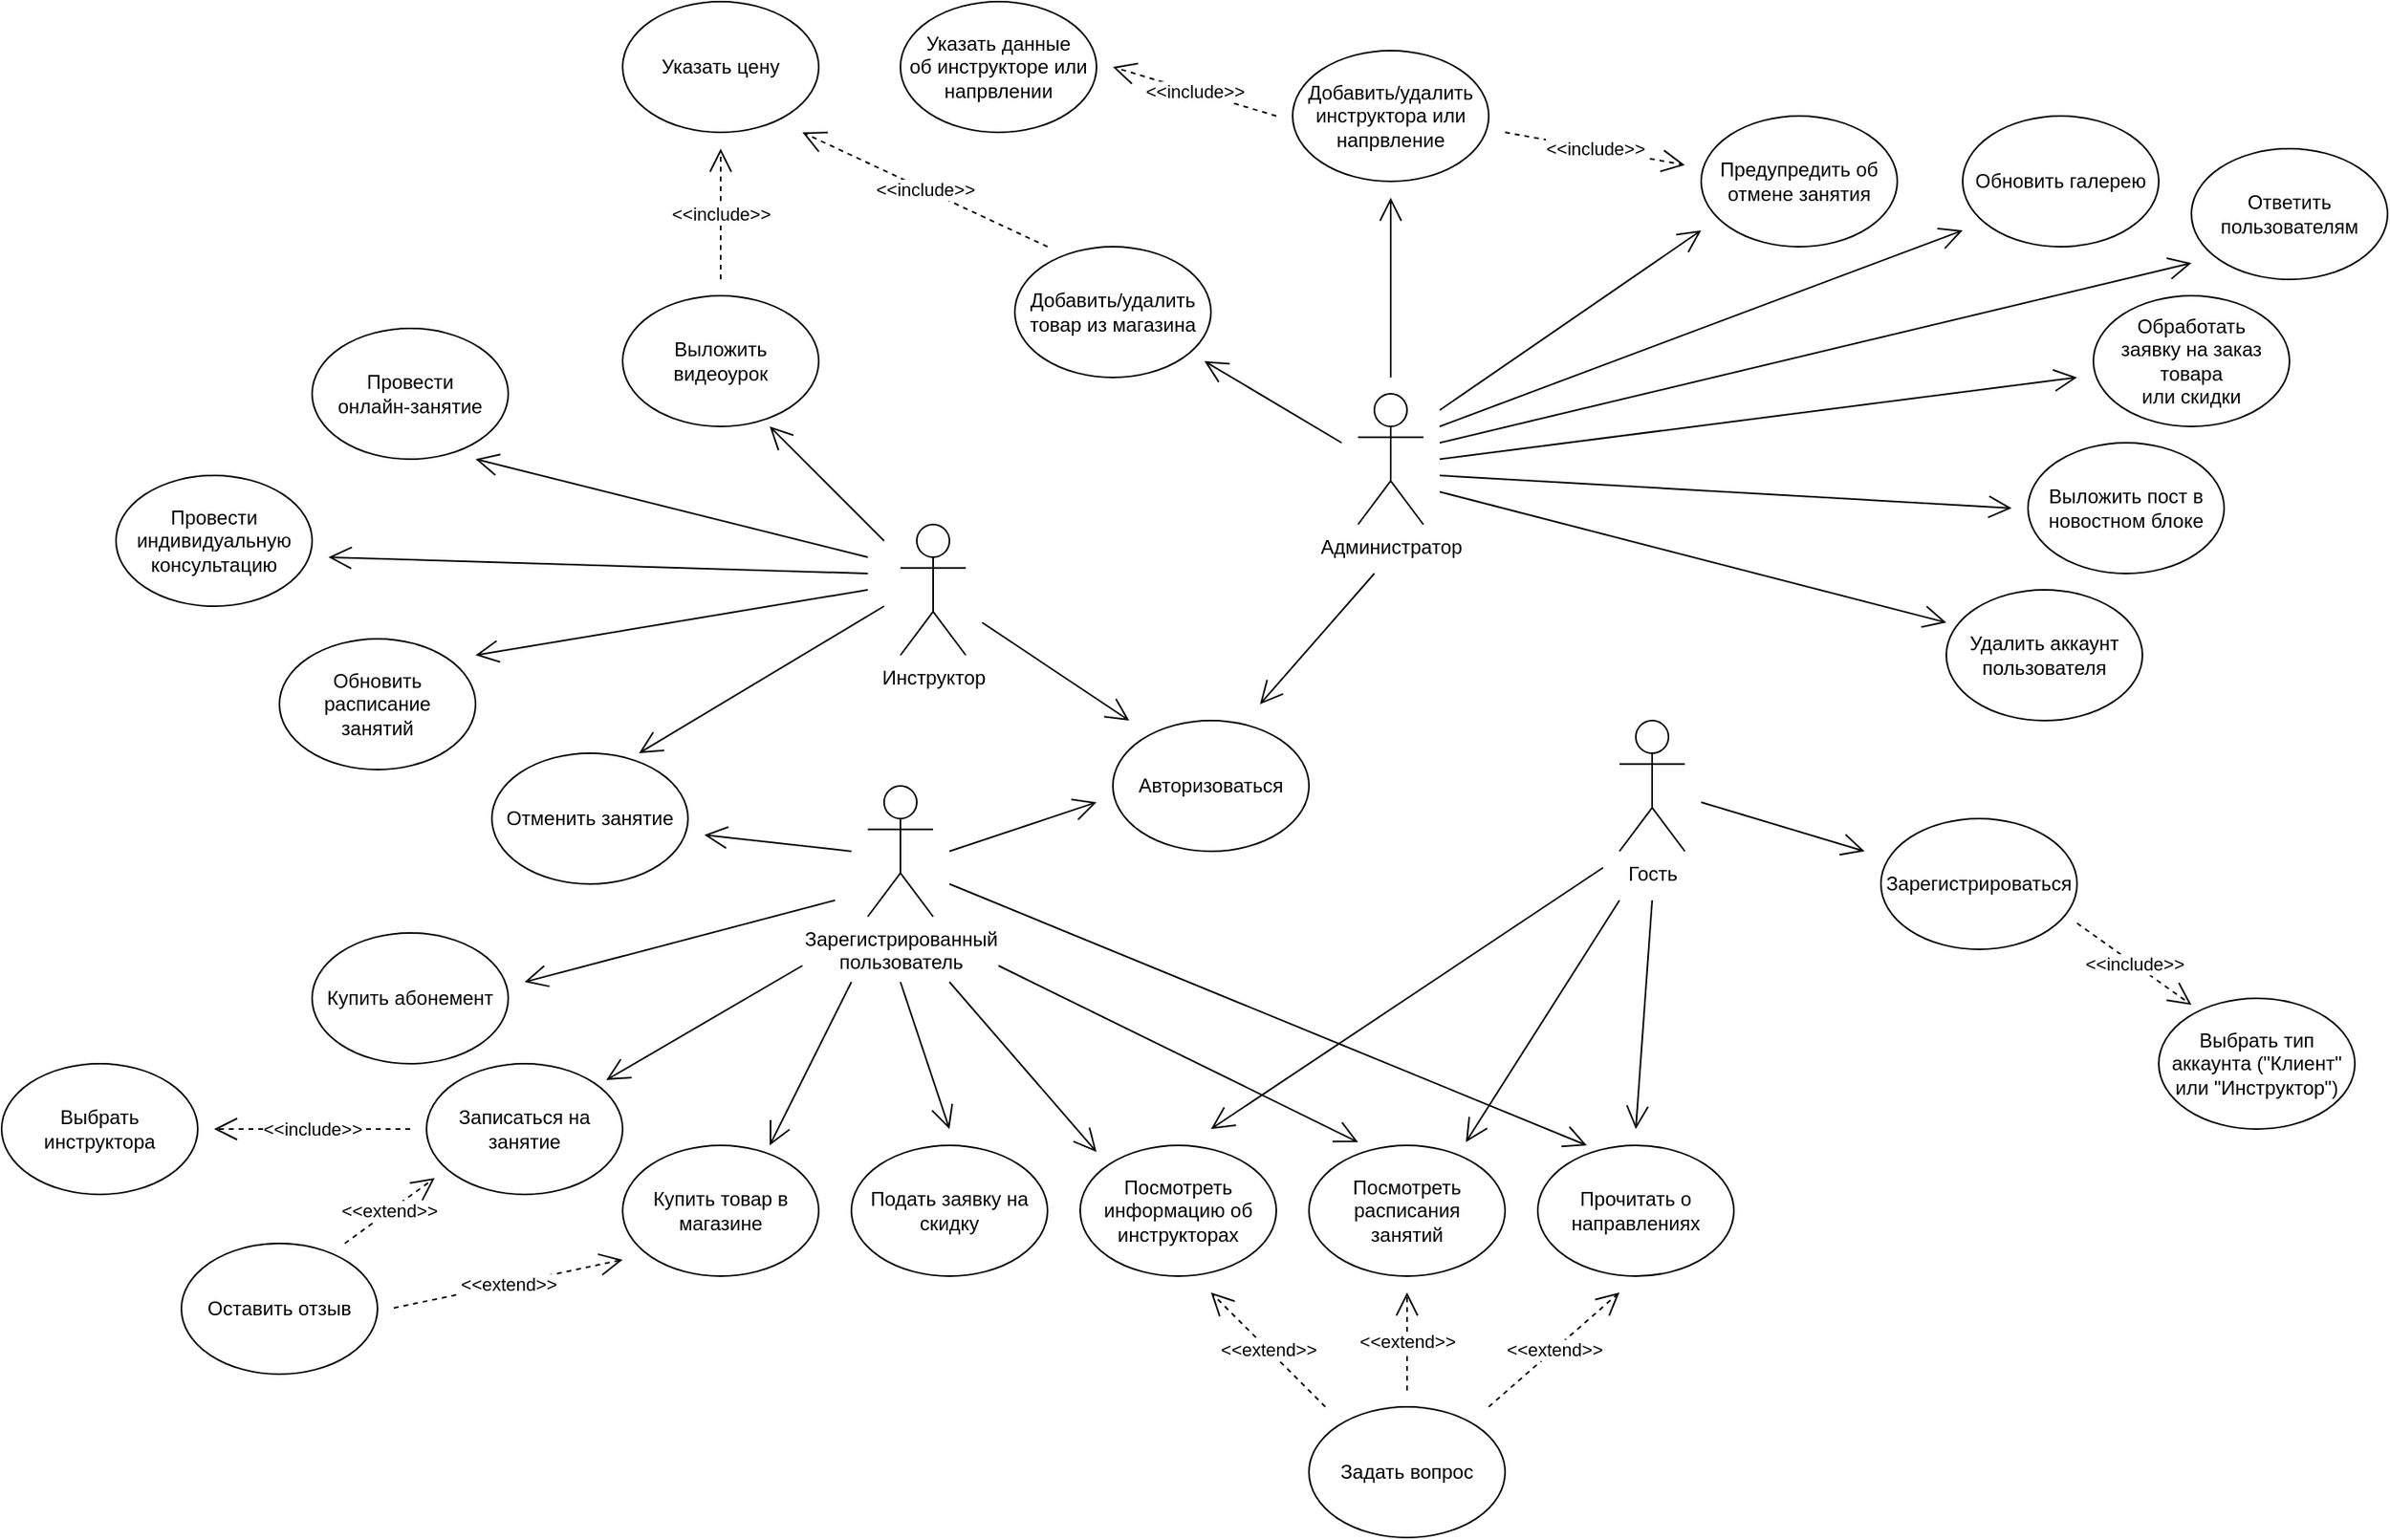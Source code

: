 <mxfile version="20.8.16" type="device"><diagram name="Страница 1" id="suJ6lPrdX7A36IhlEwM7"><mxGraphModel dx="558" dy="1098" grid="1" gridSize="10" guides="1" tooltips="1" connect="1" arrows="1" fold="1" page="0" pageScale="1" pageWidth="827" pageHeight="1169" math="0" shadow="0"><root><mxCell id="0"/><mxCell id="1" parent="0"/><mxCell id="IXhY7xGtOvZ-ipv6pGqE-4" value="Зарегистрироваться" style="ellipse;whiteSpace=wrap;html=1;" vertex="1" parent="1"><mxGeometry x="2120" y="260" width="120" height="80" as="geometry"/></mxCell><mxCell id="IXhY7xGtOvZ-ipv6pGqE-6" value="Посмотреть информацию об инструкторах" style="ellipse;whiteSpace=wrap;html=1;" vertex="1" parent="1"><mxGeometry x="1630" y="460" width="120" height="80" as="geometry"/></mxCell><mxCell id="IXhY7xGtOvZ-ipv6pGqE-7" value="Посмотреть расписания&lt;br&gt;занятий" style="ellipse;whiteSpace=wrap;html=1;" vertex="1" parent="1"><mxGeometry x="1770" y="460" width="120" height="80" as="geometry"/></mxCell><mxCell id="IXhY7xGtOvZ-ipv6pGqE-9" value="Купить абонемент" style="ellipse;whiteSpace=wrap;html=1;" vertex="1" parent="1"><mxGeometry x="1160" y="330" width="120" height="80" as="geometry"/></mxCell><mxCell id="IXhY7xGtOvZ-ipv6pGqE-10" value="Записаться на занятие" style="ellipse;whiteSpace=wrap;html=1;" vertex="1" parent="1"><mxGeometry x="1230" y="410" width="120" height="80" as="geometry"/></mxCell><mxCell id="IXhY7xGtOvZ-ipv6pGqE-11" value="Оставить отзыв" style="ellipse;whiteSpace=wrap;html=1;" vertex="1" parent="1"><mxGeometry x="1080" y="520" width="120" height="80" as="geometry"/></mxCell><mxCell id="IXhY7xGtOvZ-ipv6pGqE-14" value="Авторизоваться" style="ellipse;whiteSpace=wrap;html=1;" vertex="1" parent="1"><mxGeometry x="1650" y="200" width="120" height="80" as="geometry"/></mxCell><mxCell id="IXhY7xGtOvZ-ipv6pGqE-15" value="Добавить/удалить инструктора или напрвление" style="ellipse;whiteSpace=wrap;html=1;" vertex="1" parent="1"><mxGeometry x="1760" y="-210" width="120" height="80" as="geometry"/></mxCell><mxCell id="IXhY7xGtOvZ-ipv6pGqE-16" value="Выложить пост в новостном блоке" style="ellipse;whiteSpace=wrap;html=1;" vertex="1" parent="1"><mxGeometry x="2210" y="30" width="120" height="80" as="geometry"/></mxCell><mxCell id="IXhY7xGtOvZ-ipv6pGqE-17" value="Обновить расписание&lt;br&gt;занятий" style="ellipse;whiteSpace=wrap;html=1;" vertex="1" parent="1"><mxGeometry x="1140" y="150" width="120" height="80" as="geometry"/></mxCell><mxCell id="IXhY7xGtOvZ-ipv6pGqE-19" value="Выложить&lt;br&gt;видеоурок" style="ellipse;whiteSpace=wrap;html=1;" vertex="1" parent="1"><mxGeometry x="1350" y="-60" width="120" height="80" as="geometry"/></mxCell><mxCell id="IXhY7xGtOvZ-ipv6pGqE-20" value="Указать цену" style="ellipse;whiteSpace=wrap;html=1;" vertex="1" parent="1"><mxGeometry x="1350" y="-240" width="120" height="80" as="geometry"/></mxCell><mxCell id="IXhY7xGtOvZ-ipv6pGqE-22" value="Добавить/удалить&lt;br&gt;товар из магазина" style="ellipse;whiteSpace=wrap;html=1;" vertex="1" parent="1"><mxGeometry x="1590" y="-90" width="120" height="80" as="geometry"/></mxCell><mxCell id="IXhY7xGtOvZ-ipv6pGqE-23" value="Купить товар в магазине" style="ellipse;whiteSpace=wrap;html=1;" vertex="1" parent="1"><mxGeometry x="1350" y="460" width="120" height="80" as="geometry"/></mxCell><mxCell id="IXhY7xGtOvZ-ipv6pGqE-24" value="Удалить аккаунт пользователя" style="ellipse;whiteSpace=wrap;html=1;" vertex="1" parent="1"><mxGeometry x="2160" y="120" width="120" height="80" as="geometry"/></mxCell><mxCell id="IXhY7xGtOvZ-ipv6pGqE-25" value="Подать заявку на скидку" style="ellipse;whiteSpace=wrap;html=1;" vertex="1" parent="1"><mxGeometry x="1490" y="460" width="120" height="80" as="geometry"/></mxCell><mxCell id="IXhY7xGtOvZ-ipv6pGqE-26" value="Выбрать инструктора" style="ellipse;whiteSpace=wrap;html=1;" vertex="1" parent="1"><mxGeometry x="970" y="410" width="120" height="80" as="geometry"/></mxCell><mxCell id="IXhY7xGtOvZ-ipv6pGqE-27" value="Провести&lt;br&gt;онлайн-занятие" style="ellipse;whiteSpace=wrap;html=1;" vertex="1" parent="1"><mxGeometry x="1160" y="-40" width="120" height="80" as="geometry"/></mxCell><mxCell id="IXhY7xGtOvZ-ipv6pGqE-29" value="Выбрать тип аккаунта (&quot;Клиент&quot; или &quot;Инструктор&quot;)" style="ellipse;whiteSpace=wrap;html=1;" vertex="1" parent="1"><mxGeometry x="2290" y="370" width="120" height="80" as="geometry"/></mxCell><mxCell id="IXhY7xGtOvZ-ipv6pGqE-30" value="Провести индивидуальную консультацию" style="ellipse;whiteSpace=wrap;html=1;" vertex="1" parent="1"><mxGeometry x="1040" y="50" width="120" height="80" as="geometry"/></mxCell><mxCell id="IXhY7xGtOvZ-ipv6pGqE-31" value="Отменить занятие" style="ellipse;whiteSpace=wrap;html=1;" vertex="1" parent="1"><mxGeometry x="1270" y="220" width="120" height="80" as="geometry"/></mxCell><mxCell id="IXhY7xGtOvZ-ipv6pGqE-32" value="Предупредить об отмене занятия" style="ellipse;whiteSpace=wrap;html=1;" vertex="1" parent="1"><mxGeometry x="2010" y="-170" width="120" height="80" as="geometry"/></mxCell><mxCell id="IXhY7xGtOvZ-ipv6pGqE-36" value="Прочитать о направлениях" style="ellipse;whiteSpace=wrap;html=1;" vertex="1" parent="1"><mxGeometry x="1910" y="460" width="120" height="80" as="geometry"/></mxCell><mxCell id="IXhY7xGtOvZ-ipv6pGqE-37" value="Обновить галерею" style="ellipse;whiteSpace=wrap;html=1;" vertex="1" parent="1"><mxGeometry x="2170" y="-170" width="120" height="80" as="geometry"/></mxCell><mxCell id="IXhY7xGtOvZ-ipv6pGqE-38" value="Указать данные&lt;br&gt;об инструкторе или напрвлении" style="ellipse;whiteSpace=wrap;html=1;" vertex="1" parent="1"><mxGeometry x="1520" y="-240" width="120" height="80" as="geometry"/></mxCell><mxCell id="IXhY7xGtOvZ-ipv6pGqE-39" value="Ответить пользователям" style="ellipse;whiteSpace=wrap;html=1;" vertex="1" parent="1"><mxGeometry x="2310" y="-150" width="120" height="80" as="geometry"/></mxCell><mxCell id="IXhY7xGtOvZ-ipv6pGqE-40" value="Обработать&lt;br&gt;заявку на заказ товара&lt;br&gt;или скидки" style="ellipse;whiteSpace=wrap;html=1;" vertex="1" parent="1"><mxGeometry x="2250" y="-60" width="120" height="80" as="geometry"/></mxCell><mxCell id="IXhY7xGtOvZ-ipv6pGqE-42" value="Задать вопрос" style="ellipse;whiteSpace=wrap;html=1;" vertex="1" parent="1"><mxGeometry x="1770" y="620" width="120" height="80" as="geometry"/></mxCell><mxCell id="IXhY7xGtOvZ-ipv6pGqE-43" value="Зарегистрированный&lt;br&gt;пользователь" style="shape=umlActor;verticalLabelPosition=bottom;verticalAlign=top;html=1;outlineConnect=0;" vertex="1" parent="1"><mxGeometry x="1500" y="240" width="40" height="80" as="geometry"/></mxCell><mxCell id="IXhY7xGtOvZ-ipv6pGqE-44" value="Инструктор" style="shape=umlActor;verticalLabelPosition=bottom;verticalAlign=top;html=1;outlineConnect=0;" vertex="1" parent="1"><mxGeometry x="1520" y="80" width="40" height="80" as="geometry"/></mxCell><mxCell id="IXhY7xGtOvZ-ipv6pGqE-47" value="Администратор" style="shape=umlActor;verticalLabelPosition=bottom;verticalAlign=top;html=1;outlineConnect=0;" vertex="1" parent="1"><mxGeometry x="1800" width="40" height="80" as="geometry"/></mxCell><mxCell id="IXhY7xGtOvZ-ipv6pGqE-55" value="&amp;lt;&amp;lt;include&amp;gt;&amp;gt;" style="endArrow=open;endSize=12;dashed=1;html=1;rounded=0;" edge="1" parent="1"><mxGeometry width="160" relative="1" as="geometry"><mxPoint x="1410" y="-70" as="sourcePoint"/><mxPoint x="1410" y="-150" as="targetPoint"/></mxGeometry></mxCell><mxCell id="IXhY7xGtOvZ-ipv6pGqE-56" value="" style="endArrow=open;endFill=1;endSize=12;html=1;rounded=0;jumpSize=6;" edge="1" parent="1"><mxGeometry width="160" relative="1" as="geometry"><mxPoint x="1510" y="90" as="sourcePoint"/><mxPoint x="1440" y="20" as="targetPoint"/></mxGeometry></mxCell><mxCell id="IXhY7xGtOvZ-ipv6pGqE-58" value="" style="endArrow=open;endFill=1;endSize=12;html=1;rounded=0;jumpSize=6;" edge="1" parent="1"><mxGeometry width="160" relative="1" as="geometry"><mxPoint x="1510" y="130" as="sourcePoint"/><mxPoint x="1360" y="220" as="targetPoint"/></mxGeometry></mxCell><mxCell id="IXhY7xGtOvZ-ipv6pGqE-59" value="" style="endArrow=open;endFill=1;endSize=12;html=1;rounded=0;jumpSize=6;" edge="1" parent="1"><mxGeometry width="160" relative="1" as="geometry"><mxPoint x="1490" y="280" as="sourcePoint"/><mxPoint x="1400" y="270" as="targetPoint"/></mxGeometry></mxCell><mxCell id="IXhY7xGtOvZ-ipv6pGqE-60" value="" style="endArrow=open;endFill=1;endSize=12;html=1;rounded=0;jumpSize=6;" edge="1" parent="1"><mxGeometry width="160" relative="1" as="geometry"><mxPoint x="1550" y="280" as="sourcePoint"/><mxPoint x="1640" y="250" as="targetPoint"/></mxGeometry></mxCell><mxCell id="IXhY7xGtOvZ-ipv6pGqE-61" value="" style="endArrow=open;endFill=1;endSize=12;html=1;rounded=0;jumpSize=6;" edge="1" parent="1"><mxGeometry width="160" relative="1" as="geometry"><mxPoint x="1570" y="140" as="sourcePoint"/><mxPoint x="1660" y="200" as="targetPoint"/></mxGeometry></mxCell><mxCell id="IXhY7xGtOvZ-ipv6pGqE-62" value="" style="endArrow=open;endFill=1;endSize=12;html=1;rounded=0;jumpSize=6;" edge="1" parent="1"><mxGeometry width="160" relative="1" as="geometry"><mxPoint x="1810" y="110" as="sourcePoint"/><mxPoint x="1740" y="190" as="targetPoint"/></mxGeometry></mxCell><mxCell id="IXhY7xGtOvZ-ipv6pGqE-63" value="" style="endArrow=open;endFill=1;endSize=12;html=1;rounded=0;jumpSize=6;" edge="1" parent="1"><mxGeometry width="160" relative="1" as="geometry"><mxPoint x="1500" y="100" as="sourcePoint"/><mxPoint x="1260" y="40" as="targetPoint"/></mxGeometry></mxCell><mxCell id="IXhY7xGtOvZ-ipv6pGqE-64" value="" style="endArrow=open;endFill=1;endSize=12;html=1;rounded=0;jumpSize=6;" edge="1" parent="1"><mxGeometry width="160" relative="1" as="geometry"><mxPoint x="1500" y="110" as="sourcePoint"/><mxPoint x="1170" y="100" as="targetPoint"/></mxGeometry></mxCell><mxCell id="IXhY7xGtOvZ-ipv6pGqE-65" value="" style="endArrow=open;endFill=1;endSize=12;html=1;rounded=0;jumpSize=6;" edge="1" parent="1"><mxGeometry width="160" relative="1" as="geometry"><mxPoint x="1500" y="120" as="sourcePoint"/><mxPoint x="1260" y="160" as="targetPoint"/></mxGeometry></mxCell><mxCell id="IXhY7xGtOvZ-ipv6pGqE-66" value="" style="endArrow=open;endFill=1;endSize=12;html=1;rounded=0;jumpSize=6;" edge="1" parent="1"><mxGeometry width="160" relative="1" as="geometry"><mxPoint x="1790" y="30" as="sourcePoint"/><mxPoint x="1706" y="-20" as="targetPoint"/></mxGeometry></mxCell><mxCell id="IXhY7xGtOvZ-ipv6pGqE-67" value="&amp;lt;&amp;lt;include&amp;gt;&amp;gt;" style="endArrow=open;endSize=12;dashed=1;html=1;rounded=0;" edge="1" parent="1"><mxGeometry width="160" relative="1" as="geometry"><mxPoint x="1610" y="-90" as="sourcePoint"/><mxPoint x="1460" y="-160" as="targetPoint"/></mxGeometry></mxCell><mxCell id="IXhY7xGtOvZ-ipv6pGqE-68" value="" style="endArrow=open;endFill=1;endSize=12;html=1;rounded=0;jumpSize=6;" edge="1" parent="1"><mxGeometry width="160" relative="1" as="geometry"><mxPoint x="1820" y="-10" as="sourcePoint"/><mxPoint x="1820" y="-120" as="targetPoint"/></mxGeometry></mxCell><mxCell id="IXhY7xGtOvZ-ipv6pGqE-69" value="&amp;lt;&amp;lt;include&amp;gt;&amp;gt;" style="endArrow=open;endSize=12;dashed=1;html=1;rounded=0;" edge="1" parent="1"><mxGeometry width="160" relative="1" as="geometry"><mxPoint x="1750" y="-170" as="sourcePoint"/><mxPoint x="1650" y="-200" as="targetPoint"/></mxGeometry></mxCell><mxCell id="IXhY7xGtOvZ-ipv6pGqE-70" value="" style="endArrow=open;endFill=1;endSize=12;html=1;rounded=0;jumpSize=6;" edge="1" parent="1"><mxGeometry width="160" relative="1" as="geometry"><mxPoint x="1850" y="10" as="sourcePoint"/><mxPoint x="2010" y="-100" as="targetPoint"/></mxGeometry></mxCell><mxCell id="IXhY7xGtOvZ-ipv6pGqE-71" value="&amp;lt;&amp;lt;include&amp;gt;&amp;gt;" style="endArrow=open;endSize=12;dashed=1;html=1;rounded=0;" edge="1" parent="1"><mxGeometry width="160" relative="1" as="geometry"><mxPoint x="1890" y="-160" as="sourcePoint"/><mxPoint x="2000" y="-140" as="targetPoint"/></mxGeometry></mxCell><mxCell id="IXhY7xGtOvZ-ipv6pGqE-72" value="" style="endArrow=open;endFill=1;endSize=12;html=1;rounded=0;jumpSize=6;" edge="1" parent="1"><mxGeometry width="160" relative="1" as="geometry"><mxPoint x="1850" y="20" as="sourcePoint"/><mxPoint x="2170" y="-100" as="targetPoint"/></mxGeometry></mxCell><mxCell id="IXhY7xGtOvZ-ipv6pGqE-73" value="" style="endArrow=open;endFill=1;endSize=12;html=1;rounded=0;jumpSize=6;" edge="1" parent="1"><mxGeometry width="160" relative="1" as="geometry"><mxPoint x="1850" y="50" as="sourcePoint"/><mxPoint x="2200" y="70" as="targetPoint"/></mxGeometry></mxCell><mxCell id="IXhY7xGtOvZ-ipv6pGqE-74" value="" style="endArrow=open;endFill=1;endSize=12;html=1;rounded=0;jumpSize=6;" edge="1" parent="1"><mxGeometry width="160" relative="1" as="geometry"><mxPoint x="1850" y="30" as="sourcePoint"/><mxPoint x="2310" y="-80" as="targetPoint"/></mxGeometry></mxCell><mxCell id="IXhY7xGtOvZ-ipv6pGqE-75" value="" style="endArrow=open;endFill=1;endSize=12;html=1;rounded=0;jumpSize=6;" edge="1" parent="1"><mxGeometry width="160" relative="1" as="geometry"><mxPoint x="1850" y="40" as="sourcePoint"/><mxPoint x="2240" y="-10" as="targetPoint"/></mxGeometry></mxCell><mxCell id="IXhY7xGtOvZ-ipv6pGqE-76" value="" style="endArrow=open;endFill=1;endSize=12;html=1;rounded=0;jumpSize=6;" edge="1" parent="1"><mxGeometry width="160" relative="1" as="geometry"><mxPoint x="1850" y="60" as="sourcePoint"/><mxPoint x="2160" y="140" as="targetPoint"/></mxGeometry></mxCell><mxCell id="IXhY7xGtOvZ-ipv6pGqE-77" value="" style="endArrow=open;endFill=1;endSize=12;html=1;rounded=0;jumpSize=6;" edge="1" parent="1"><mxGeometry width="160" relative="1" as="geometry"><mxPoint x="1480" y="310" as="sourcePoint"/><mxPoint x="1290" y="360" as="targetPoint"/></mxGeometry></mxCell><mxCell id="IXhY7xGtOvZ-ipv6pGqE-78" value="" style="endArrow=open;endFill=1;endSize=12;html=1;rounded=0;jumpSize=6;" edge="1" parent="1"><mxGeometry width="160" relative="1" as="geometry"><mxPoint x="1460" y="350" as="sourcePoint"/><mxPoint x="1340" y="420" as="targetPoint"/></mxGeometry></mxCell><mxCell id="IXhY7xGtOvZ-ipv6pGqE-79" value="" style="endArrow=open;endFill=1;endSize=12;html=1;rounded=0;jumpSize=6;" edge="1" parent="1"><mxGeometry width="160" relative="1" as="geometry"><mxPoint x="1490" y="360" as="sourcePoint"/><mxPoint x="1440" y="460" as="targetPoint"/></mxGeometry></mxCell><mxCell id="IXhY7xGtOvZ-ipv6pGqE-80" value="&amp;lt;&amp;lt;include&amp;gt;&amp;gt;" style="endArrow=open;endSize=12;dashed=1;html=1;rounded=0;" edge="1" parent="1"><mxGeometry width="160" relative="1" as="geometry"><mxPoint x="1220" y="450" as="sourcePoint"/><mxPoint x="1100" y="450" as="targetPoint"/></mxGeometry></mxCell><mxCell id="IXhY7xGtOvZ-ipv6pGqE-81" value="&amp;lt;&amp;lt;extend&amp;gt;&amp;gt;" style="endArrow=open;endSize=12;dashed=1;html=1;rounded=0;" edge="1" parent="1"><mxGeometry width="160" relative="1" as="geometry"><mxPoint x="1210" y="559.52" as="sourcePoint"/><mxPoint x="1350" y="530" as="targetPoint"/></mxGeometry></mxCell><mxCell id="IXhY7xGtOvZ-ipv6pGqE-82" value="&amp;lt;&amp;lt;extend&amp;gt;&amp;gt;" style="endArrow=open;endSize=12;dashed=1;html=1;rounded=0;" edge="1" parent="1"><mxGeometry width="160" relative="1" as="geometry"><mxPoint x="1180" y="520" as="sourcePoint"/><mxPoint x="1235" y="480" as="targetPoint"/></mxGeometry></mxCell><mxCell id="IXhY7xGtOvZ-ipv6pGqE-83" value="" style="endArrow=open;endFill=1;endSize=12;html=1;rounded=0;jumpSize=6;" edge="1" parent="1"><mxGeometry width="160" relative="1" as="geometry"><mxPoint x="1520" y="360" as="sourcePoint"/><mxPoint x="1550" y="450" as="targetPoint"/></mxGeometry></mxCell><mxCell id="IXhY7xGtOvZ-ipv6pGqE-84" value="Гость" style="shape=umlActor;verticalLabelPosition=bottom;verticalAlign=top;html=1;outlineConnect=0;" vertex="1" parent="1"><mxGeometry x="1960" y="200" width="40" height="80" as="geometry"/></mxCell><mxCell id="IXhY7xGtOvZ-ipv6pGqE-86" value="" style="endArrow=open;endFill=1;endSize=12;html=1;rounded=0;jumpSize=6;" edge="1" parent="1"><mxGeometry width="160" relative="1" as="geometry"><mxPoint x="1550" y="360" as="sourcePoint"/><mxPoint x="1640" y="464" as="targetPoint"/></mxGeometry></mxCell><mxCell id="IXhY7xGtOvZ-ipv6pGqE-87" value="" style="endArrow=open;endFill=1;endSize=12;html=1;rounded=0;jumpSize=6;" edge="1" parent="1"><mxGeometry width="160" relative="1" as="geometry"><mxPoint x="1580" y="350" as="sourcePoint"/><mxPoint x="1800" y="458" as="targetPoint"/></mxGeometry></mxCell><mxCell id="IXhY7xGtOvZ-ipv6pGqE-88" value="" style="endArrow=open;endFill=1;endSize=12;html=1;rounded=0;jumpSize=6;" edge="1" parent="1"><mxGeometry width="160" relative="1" as="geometry"><mxPoint x="1550" y="300" as="sourcePoint"/><mxPoint x="1940" y="460" as="targetPoint"/></mxGeometry></mxCell><mxCell id="IXhY7xGtOvZ-ipv6pGqE-89" value="" style="endArrow=open;endFill=1;endSize=12;html=1;rounded=0;jumpSize=6;" edge="1" parent="1"><mxGeometry width="160" relative="1" as="geometry"><mxPoint x="1950" y="290" as="sourcePoint"/><mxPoint x="1710" y="450" as="targetPoint"/></mxGeometry></mxCell><mxCell id="IXhY7xGtOvZ-ipv6pGqE-90" value="" style="endArrow=open;endFill=1;endSize=12;html=1;rounded=0;jumpSize=6;" edge="1" parent="1"><mxGeometry width="160" relative="1" as="geometry"><mxPoint x="1960" y="310" as="sourcePoint"/><mxPoint x="1866" y="458" as="targetPoint"/></mxGeometry></mxCell><mxCell id="IXhY7xGtOvZ-ipv6pGqE-91" value="" style="endArrow=open;endFill=1;endSize=12;html=1;rounded=0;jumpSize=6;" edge="1" parent="1"><mxGeometry width="160" relative="1" as="geometry"><mxPoint x="1980" y="310" as="sourcePoint"/><mxPoint x="1970" y="450" as="targetPoint"/></mxGeometry></mxCell><mxCell id="IXhY7xGtOvZ-ipv6pGqE-92" value="&amp;lt;&amp;lt;extend&amp;gt;&amp;gt;" style="endArrow=open;endSize=12;dashed=1;html=1;rounded=0;" edge="1" parent="1"><mxGeometry width="160" relative="1" as="geometry"><mxPoint x="1880" y="620" as="sourcePoint"/><mxPoint x="1960" y="550" as="targetPoint"/></mxGeometry></mxCell><mxCell id="IXhY7xGtOvZ-ipv6pGqE-93" value="&amp;lt;&amp;lt;extend&amp;gt;&amp;gt;" style="endArrow=open;endSize=12;dashed=1;html=1;rounded=0;" edge="1" parent="1"><mxGeometry width="160" relative="1" as="geometry"><mxPoint x="1830" y="610" as="sourcePoint"/><mxPoint x="1830" y="550" as="targetPoint"/></mxGeometry></mxCell><mxCell id="IXhY7xGtOvZ-ipv6pGqE-94" value="&amp;lt;&amp;lt;extend&amp;gt;&amp;gt;" style="endArrow=open;endSize=12;dashed=1;html=1;rounded=0;" edge="1" parent="1"><mxGeometry width="160" relative="1" as="geometry"><mxPoint x="1780" y="620" as="sourcePoint"/><mxPoint x="1710" y="550" as="targetPoint"/></mxGeometry></mxCell><mxCell id="IXhY7xGtOvZ-ipv6pGqE-95" value="" style="endArrow=open;endFill=1;endSize=12;html=1;rounded=0;jumpSize=6;" edge="1" parent="1"><mxGeometry width="160" relative="1" as="geometry"><mxPoint x="2010" y="250" as="sourcePoint"/><mxPoint x="2110" y="280" as="targetPoint"/></mxGeometry></mxCell><mxCell id="IXhY7xGtOvZ-ipv6pGqE-97" value="&amp;lt;&amp;lt;include&amp;gt;&amp;gt;" style="endArrow=open;endSize=12;dashed=1;html=1;rounded=0;" edge="1" parent="1"><mxGeometry width="160" relative="1" as="geometry"><mxPoint x="2240" y="324" as="sourcePoint"/><mxPoint x="2310" y="374" as="targetPoint"/></mxGeometry></mxCell></root></mxGraphModel></diagram></mxfile>